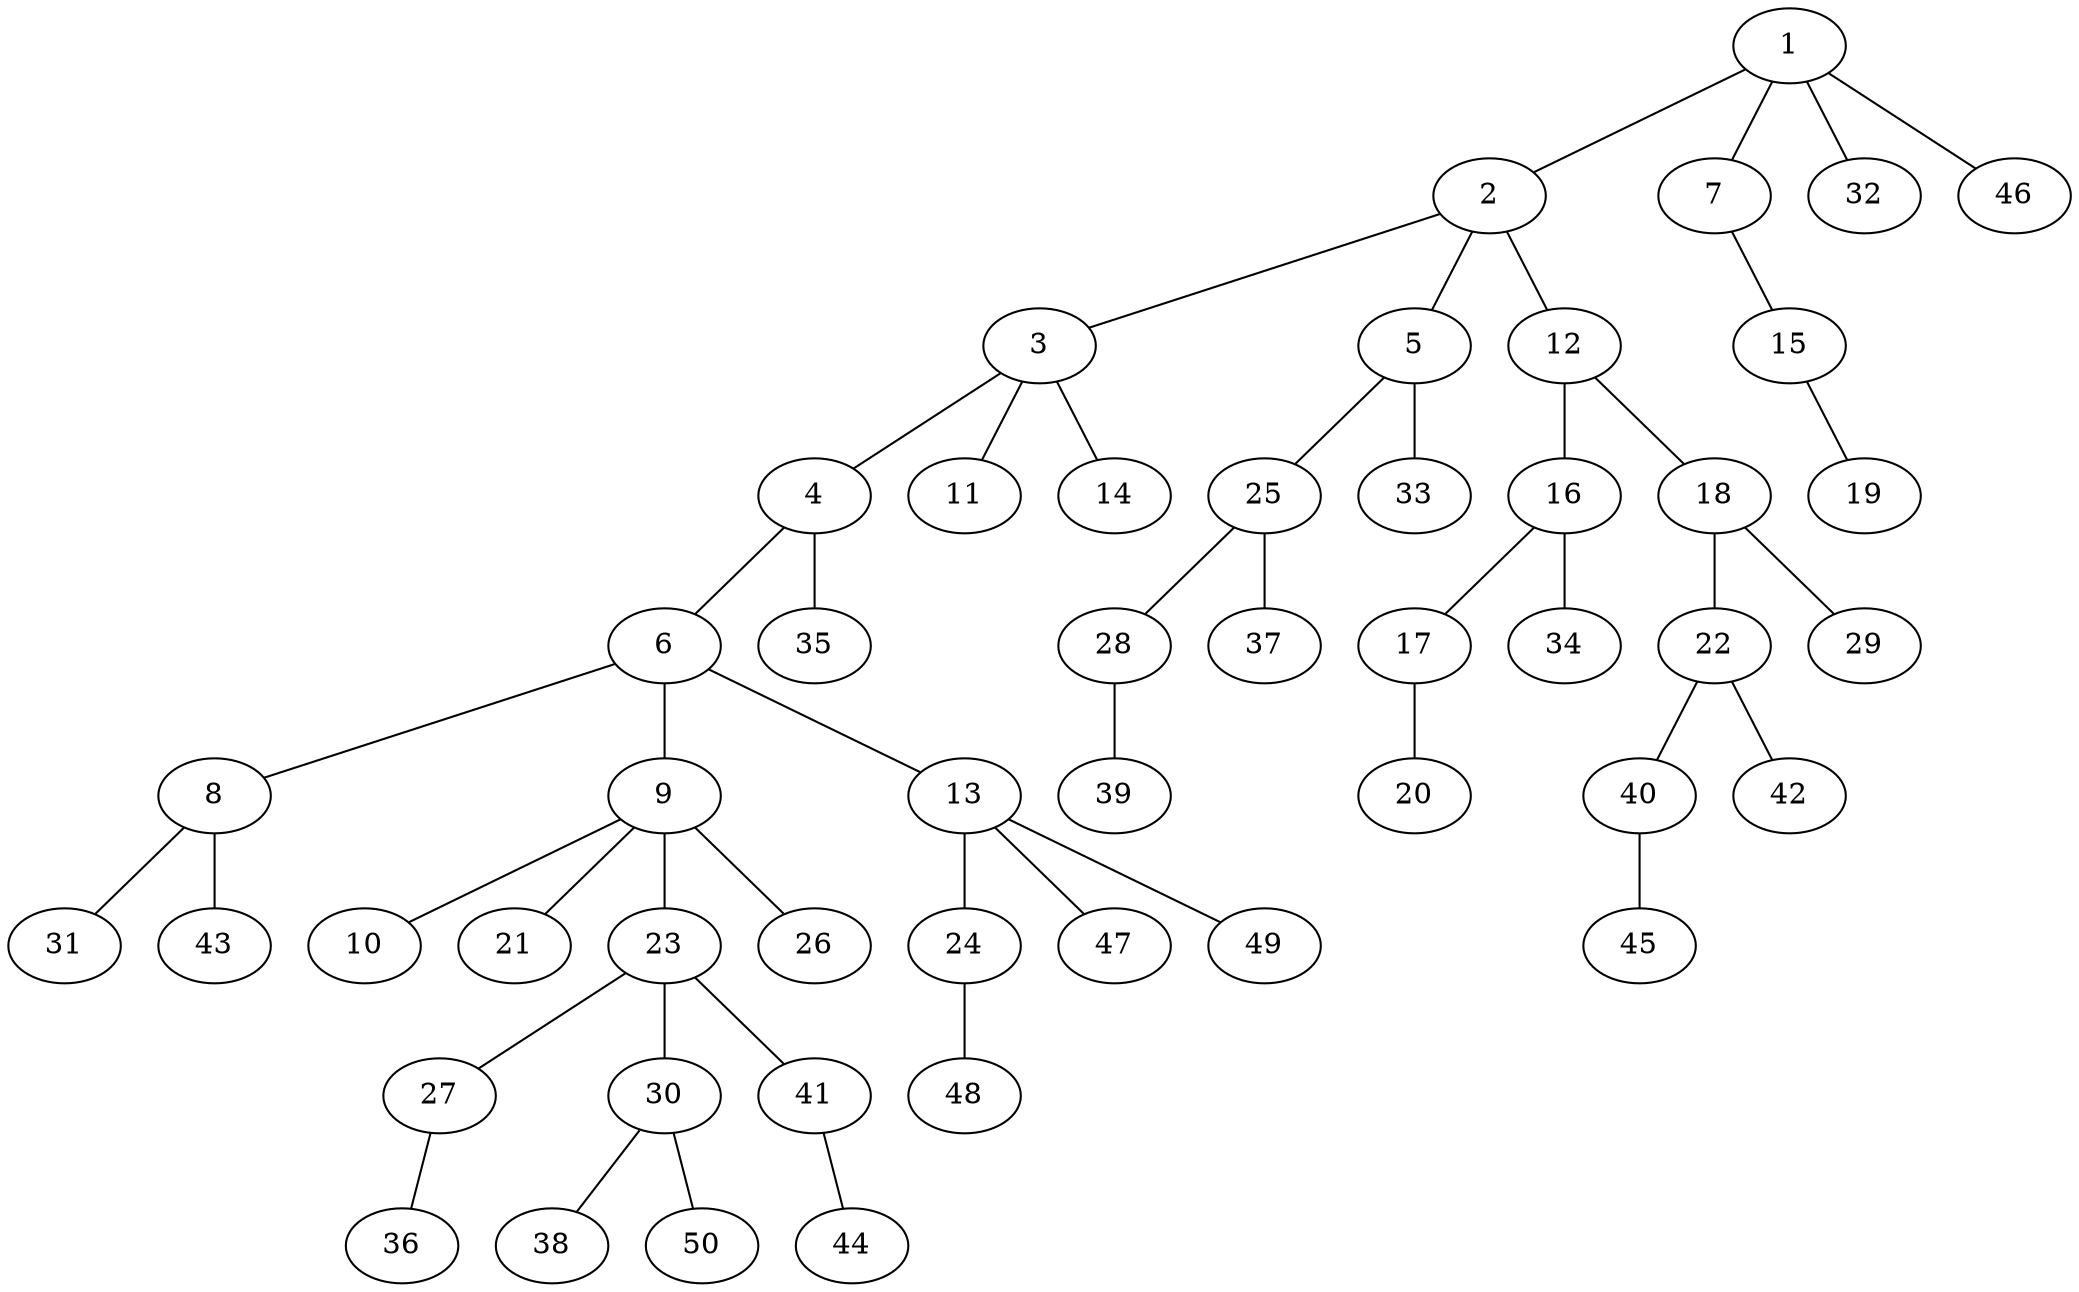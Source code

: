graph graphname {1--2
1--7
1--32
1--46
2--3
2--5
2--12
3--4
3--11
3--14
4--6
4--35
5--25
5--33
6--8
6--9
6--13
7--15
8--31
8--43
9--10
9--21
9--23
9--26
12--16
12--18
13--24
13--47
13--49
15--19
16--17
16--34
17--20
18--22
18--29
22--40
22--42
23--27
23--30
23--41
24--48
25--28
25--37
27--36
28--39
30--38
30--50
40--45
41--44
}